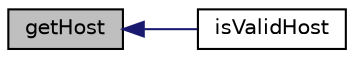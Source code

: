 digraph "getHost"
{
  edge [fontname="Helvetica",fontsize="10",labelfontname="Helvetica",labelfontsize="10"];
  node [fontname="Helvetica",fontsize="10",shape=record];
  rankdir="LR";
  Node1 [label="getHost",height=0.2,width=0.4,color="black", fillcolor="grey75", style="filled" fontcolor="black"];
  Node1 -> Node2 [dir="back",color="midnightblue",fontsize="10",style="solid",fontname="Helvetica"];
  Node2 [label="isValidHost",height=0.2,width=0.4,color="black", fillcolor="white", style="filled",URL="$class_simple_cookie.html#a7f58a00bd4e6f1e3559949f702b5244d"];
}
